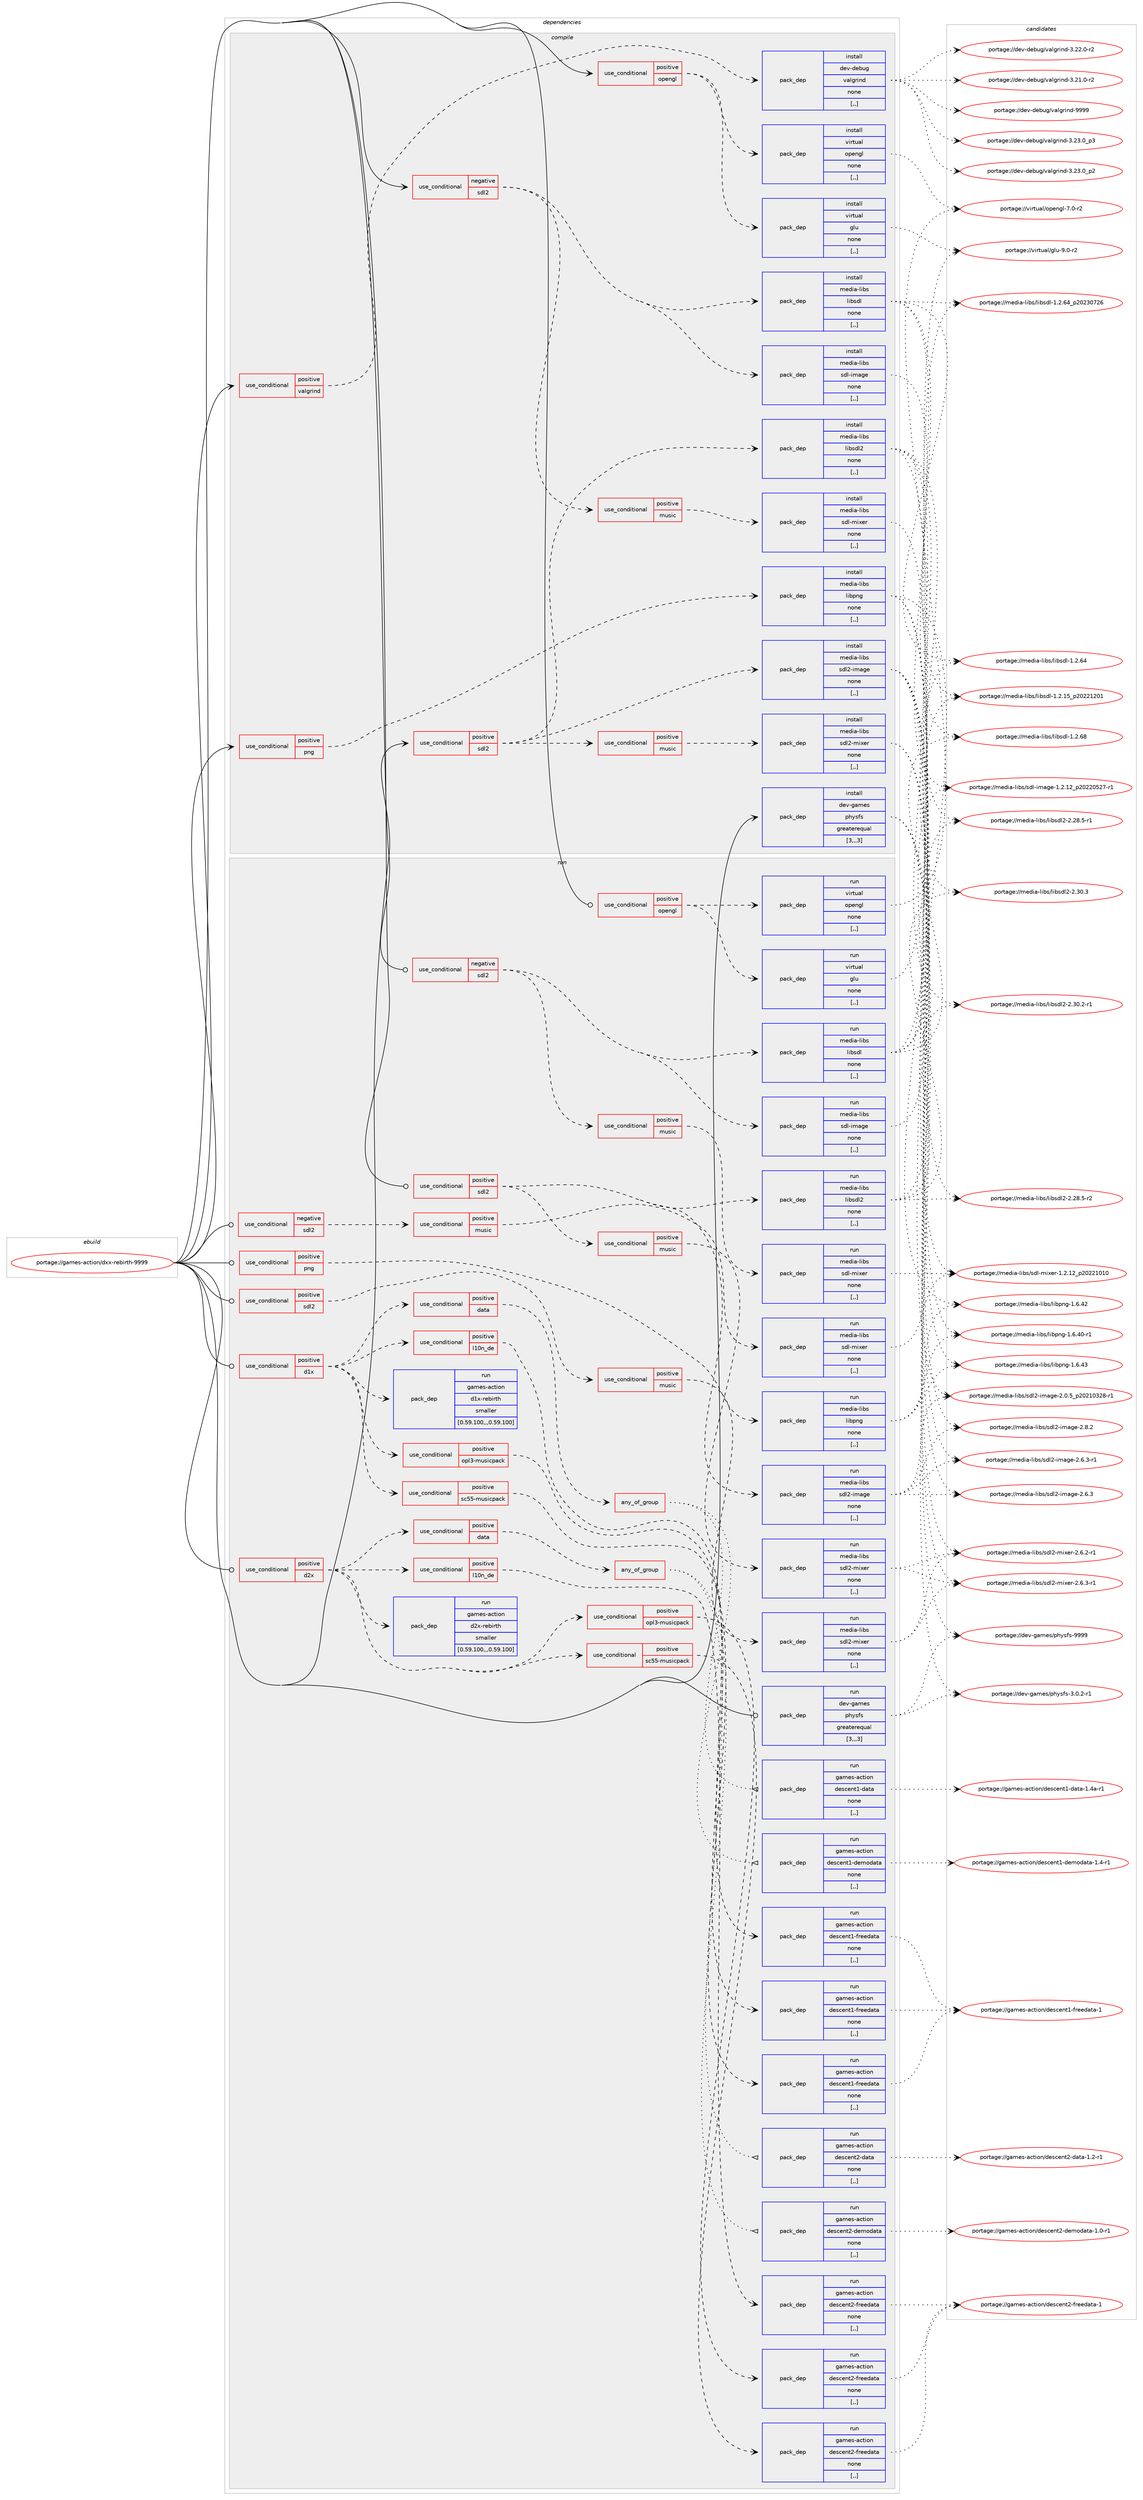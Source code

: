 digraph prolog {

# *************
# Graph options
# *************

newrank=true;
concentrate=true;
compound=true;
graph [rankdir=LR,fontname=Helvetica,fontsize=10,ranksep=1.5];#, ranksep=2.5, nodesep=0.2];
edge  [arrowhead=vee];
node  [fontname=Helvetica,fontsize=10];

# **********
# The ebuild
# **********

subgraph cluster_leftcol {
color=gray;
label=<<i>ebuild</i>>;
id [label="portage://games-action/dxx-rebirth-9999", color=red, width=4, href="../games-action/dxx-rebirth-9999.svg"];
}

# ****************
# The dependencies
# ****************

subgraph cluster_midcol {
color=gray;
label=<<i>dependencies</i>>;
subgraph cluster_compile {
fillcolor="#eeeeee";
style=filled;
label=<<i>compile</i>>;
subgraph cond62731 {
dependency223391 [label=<<TABLE BORDER="0" CELLBORDER="1" CELLSPACING="0" CELLPADDING="4"><TR><TD ROWSPAN="3" CELLPADDING="10">use_conditional</TD></TR><TR><TD>negative</TD></TR><TR><TD>sdl2</TD></TR></TABLE>>, shape=none, color=red];
subgraph pack159187 {
dependency223392 [label=<<TABLE BORDER="0" CELLBORDER="1" CELLSPACING="0" CELLPADDING="4" WIDTH="220"><TR><TD ROWSPAN="6" CELLPADDING="30">pack_dep</TD></TR><TR><TD WIDTH="110">install</TD></TR><TR><TD>media-libs</TD></TR><TR><TD>libsdl</TD></TR><TR><TD>none</TD></TR><TR><TD>[,,]</TD></TR></TABLE>>, shape=none, color=blue];
}
dependency223391:e -> dependency223392:w [weight=20,style="dashed",arrowhead="vee"];
subgraph pack159188 {
dependency223393 [label=<<TABLE BORDER="0" CELLBORDER="1" CELLSPACING="0" CELLPADDING="4" WIDTH="220"><TR><TD ROWSPAN="6" CELLPADDING="30">pack_dep</TD></TR><TR><TD WIDTH="110">install</TD></TR><TR><TD>media-libs</TD></TR><TR><TD>sdl-image</TD></TR><TR><TD>none</TD></TR><TR><TD>[,,]</TD></TR></TABLE>>, shape=none, color=blue];
}
dependency223391:e -> dependency223393:w [weight=20,style="dashed",arrowhead="vee"];
subgraph cond62732 {
dependency223394 [label=<<TABLE BORDER="0" CELLBORDER="1" CELLSPACING="0" CELLPADDING="4"><TR><TD ROWSPAN="3" CELLPADDING="10">use_conditional</TD></TR><TR><TD>positive</TD></TR><TR><TD>music</TD></TR></TABLE>>, shape=none, color=red];
subgraph pack159189 {
dependency223395 [label=<<TABLE BORDER="0" CELLBORDER="1" CELLSPACING="0" CELLPADDING="4" WIDTH="220"><TR><TD ROWSPAN="6" CELLPADDING="30">pack_dep</TD></TR><TR><TD WIDTH="110">install</TD></TR><TR><TD>media-libs</TD></TR><TR><TD>sdl-mixer</TD></TR><TR><TD>none</TD></TR><TR><TD>[,,]</TD></TR></TABLE>>, shape=none, color=blue];
}
dependency223394:e -> dependency223395:w [weight=20,style="dashed",arrowhead="vee"];
}
dependency223391:e -> dependency223394:w [weight=20,style="dashed",arrowhead="vee"];
}
id:e -> dependency223391:w [weight=20,style="solid",arrowhead="vee"];
subgraph cond62733 {
dependency223396 [label=<<TABLE BORDER="0" CELLBORDER="1" CELLSPACING="0" CELLPADDING="4"><TR><TD ROWSPAN="3" CELLPADDING="10">use_conditional</TD></TR><TR><TD>positive</TD></TR><TR><TD>opengl</TD></TR></TABLE>>, shape=none, color=red];
subgraph pack159190 {
dependency223397 [label=<<TABLE BORDER="0" CELLBORDER="1" CELLSPACING="0" CELLPADDING="4" WIDTH="220"><TR><TD ROWSPAN="6" CELLPADDING="30">pack_dep</TD></TR><TR><TD WIDTH="110">install</TD></TR><TR><TD>virtual</TD></TR><TR><TD>opengl</TD></TR><TR><TD>none</TD></TR><TR><TD>[,,]</TD></TR></TABLE>>, shape=none, color=blue];
}
dependency223396:e -> dependency223397:w [weight=20,style="dashed",arrowhead="vee"];
subgraph pack159191 {
dependency223398 [label=<<TABLE BORDER="0" CELLBORDER="1" CELLSPACING="0" CELLPADDING="4" WIDTH="220"><TR><TD ROWSPAN="6" CELLPADDING="30">pack_dep</TD></TR><TR><TD WIDTH="110">install</TD></TR><TR><TD>virtual</TD></TR><TR><TD>glu</TD></TR><TR><TD>none</TD></TR><TR><TD>[,,]</TD></TR></TABLE>>, shape=none, color=blue];
}
dependency223396:e -> dependency223398:w [weight=20,style="dashed",arrowhead="vee"];
}
id:e -> dependency223396:w [weight=20,style="solid",arrowhead="vee"];
subgraph cond62734 {
dependency223399 [label=<<TABLE BORDER="0" CELLBORDER="1" CELLSPACING="0" CELLPADDING="4"><TR><TD ROWSPAN="3" CELLPADDING="10">use_conditional</TD></TR><TR><TD>positive</TD></TR><TR><TD>png</TD></TR></TABLE>>, shape=none, color=red];
subgraph pack159192 {
dependency223400 [label=<<TABLE BORDER="0" CELLBORDER="1" CELLSPACING="0" CELLPADDING="4" WIDTH="220"><TR><TD ROWSPAN="6" CELLPADDING="30">pack_dep</TD></TR><TR><TD WIDTH="110">install</TD></TR><TR><TD>media-libs</TD></TR><TR><TD>libpng</TD></TR><TR><TD>none</TD></TR><TR><TD>[,,]</TD></TR></TABLE>>, shape=none, color=blue];
}
dependency223399:e -> dependency223400:w [weight=20,style="dashed",arrowhead="vee"];
}
id:e -> dependency223399:w [weight=20,style="solid",arrowhead="vee"];
subgraph cond62735 {
dependency223401 [label=<<TABLE BORDER="0" CELLBORDER="1" CELLSPACING="0" CELLPADDING="4"><TR><TD ROWSPAN="3" CELLPADDING="10">use_conditional</TD></TR><TR><TD>positive</TD></TR><TR><TD>sdl2</TD></TR></TABLE>>, shape=none, color=red];
subgraph pack159193 {
dependency223402 [label=<<TABLE BORDER="0" CELLBORDER="1" CELLSPACING="0" CELLPADDING="4" WIDTH="220"><TR><TD ROWSPAN="6" CELLPADDING="30">pack_dep</TD></TR><TR><TD WIDTH="110">install</TD></TR><TR><TD>media-libs</TD></TR><TR><TD>libsdl2</TD></TR><TR><TD>none</TD></TR><TR><TD>[,,]</TD></TR></TABLE>>, shape=none, color=blue];
}
dependency223401:e -> dependency223402:w [weight=20,style="dashed",arrowhead="vee"];
subgraph pack159194 {
dependency223403 [label=<<TABLE BORDER="0" CELLBORDER="1" CELLSPACING="0" CELLPADDING="4" WIDTH="220"><TR><TD ROWSPAN="6" CELLPADDING="30">pack_dep</TD></TR><TR><TD WIDTH="110">install</TD></TR><TR><TD>media-libs</TD></TR><TR><TD>sdl2-image</TD></TR><TR><TD>none</TD></TR><TR><TD>[,,]</TD></TR></TABLE>>, shape=none, color=blue];
}
dependency223401:e -> dependency223403:w [weight=20,style="dashed",arrowhead="vee"];
subgraph cond62736 {
dependency223404 [label=<<TABLE BORDER="0" CELLBORDER="1" CELLSPACING="0" CELLPADDING="4"><TR><TD ROWSPAN="3" CELLPADDING="10">use_conditional</TD></TR><TR><TD>positive</TD></TR><TR><TD>music</TD></TR></TABLE>>, shape=none, color=red];
subgraph pack159195 {
dependency223405 [label=<<TABLE BORDER="0" CELLBORDER="1" CELLSPACING="0" CELLPADDING="4" WIDTH="220"><TR><TD ROWSPAN="6" CELLPADDING="30">pack_dep</TD></TR><TR><TD WIDTH="110">install</TD></TR><TR><TD>media-libs</TD></TR><TR><TD>sdl2-mixer</TD></TR><TR><TD>none</TD></TR><TR><TD>[,,]</TD></TR></TABLE>>, shape=none, color=blue];
}
dependency223404:e -> dependency223405:w [weight=20,style="dashed",arrowhead="vee"];
}
dependency223401:e -> dependency223404:w [weight=20,style="dashed",arrowhead="vee"];
}
id:e -> dependency223401:w [weight=20,style="solid",arrowhead="vee"];
subgraph cond62737 {
dependency223406 [label=<<TABLE BORDER="0" CELLBORDER="1" CELLSPACING="0" CELLPADDING="4"><TR><TD ROWSPAN="3" CELLPADDING="10">use_conditional</TD></TR><TR><TD>positive</TD></TR><TR><TD>valgrind</TD></TR></TABLE>>, shape=none, color=red];
subgraph pack159196 {
dependency223407 [label=<<TABLE BORDER="0" CELLBORDER="1" CELLSPACING="0" CELLPADDING="4" WIDTH="220"><TR><TD ROWSPAN="6" CELLPADDING="30">pack_dep</TD></TR><TR><TD WIDTH="110">install</TD></TR><TR><TD>dev-debug</TD></TR><TR><TD>valgrind</TD></TR><TR><TD>none</TD></TR><TR><TD>[,,]</TD></TR></TABLE>>, shape=none, color=blue];
}
dependency223406:e -> dependency223407:w [weight=20,style="dashed",arrowhead="vee"];
}
id:e -> dependency223406:w [weight=20,style="solid",arrowhead="vee"];
subgraph pack159197 {
dependency223408 [label=<<TABLE BORDER="0" CELLBORDER="1" CELLSPACING="0" CELLPADDING="4" WIDTH="220"><TR><TD ROWSPAN="6" CELLPADDING="30">pack_dep</TD></TR><TR><TD WIDTH="110">install</TD></TR><TR><TD>dev-games</TD></TR><TR><TD>physfs</TD></TR><TR><TD>greaterequal</TD></TR><TR><TD>[3,,,3]</TD></TR></TABLE>>, shape=none, color=blue];
}
id:e -> dependency223408:w [weight=20,style="solid",arrowhead="vee"];
}
subgraph cluster_compileandrun {
fillcolor="#eeeeee";
style=filled;
label=<<i>compile and run</i>>;
}
subgraph cluster_run {
fillcolor="#eeeeee";
style=filled;
label=<<i>run</i>>;
subgraph cond62738 {
dependency223409 [label=<<TABLE BORDER="0" CELLBORDER="1" CELLSPACING="0" CELLPADDING="4"><TR><TD ROWSPAN="3" CELLPADDING="10">use_conditional</TD></TR><TR><TD>negative</TD></TR><TR><TD>sdl2</TD></TR></TABLE>>, shape=none, color=red];
subgraph cond62739 {
dependency223410 [label=<<TABLE BORDER="0" CELLBORDER="1" CELLSPACING="0" CELLPADDING="4"><TR><TD ROWSPAN="3" CELLPADDING="10">use_conditional</TD></TR><TR><TD>positive</TD></TR><TR><TD>music</TD></TR></TABLE>>, shape=none, color=red];
subgraph pack159198 {
dependency223411 [label=<<TABLE BORDER="0" CELLBORDER="1" CELLSPACING="0" CELLPADDING="4" WIDTH="220"><TR><TD ROWSPAN="6" CELLPADDING="30">pack_dep</TD></TR><TR><TD WIDTH="110">run</TD></TR><TR><TD>media-libs</TD></TR><TR><TD>sdl-mixer</TD></TR><TR><TD>none</TD></TR><TR><TD>[,,]</TD></TR></TABLE>>, shape=none, color=blue];
}
dependency223410:e -> dependency223411:w [weight=20,style="dashed",arrowhead="vee"];
}
dependency223409:e -> dependency223410:w [weight=20,style="dashed",arrowhead="vee"];
}
id:e -> dependency223409:w [weight=20,style="solid",arrowhead="odot"];
subgraph cond62740 {
dependency223412 [label=<<TABLE BORDER="0" CELLBORDER="1" CELLSPACING="0" CELLPADDING="4"><TR><TD ROWSPAN="3" CELLPADDING="10">use_conditional</TD></TR><TR><TD>negative</TD></TR><TR><TD>sdl2</TD></TR></TABLE>>, shape=none, color=red];
subgraph pack159199 {
dependency223413 [label=<<TABLE BORDER="0" CELLBORDER="1" CELLSPACING="0" CELLPADDING="4" WIDTH="220"><TR><TD ROWSPAN="6" CELLPADDING="30">pack_dep</TD></TR><TR><TD WIDTH="110">run</TD></TR><TR><TD>media-libs</TD></TR><TR><TD>libsdl</TD></TR><TR><TD>none</TD></TR><TR><TD>[,,]</TD></TR></TABLE>>, shape=none, color=blue];
}
dependency223412:e -> dependency223413:w [weight=20,style="dashed",arrowhead="vee"];
subgraph pack159200 {
dependency223414 [label=<<TABLE BORDER="0" CELLBORDER="1" CELLSPACING="0" CELLPADDING="4" WIDTH="220"><TR><TD ROWSPAN="6" CELLPADDING="30">pack_dep</TD></TR><TR><TD WIDTH="110">run</TD></TR><TR><TD>media-libs</TD></TR><TR><TD>sdl-image</TD></TR><TR><TD>none</TD></TR><TR><TD>[,,]</TD></TR></TABLE>>, shape=none, color=blue];
}
dependency223412:e -> dependency223414:w [weight=20,style="dashed",arrowhead="vee"];
subgraph cond62741 {
dependency223415 [label=<<TABLE BORDER="0" CELLBORDER="1" CELLSPACING="0" CELLPADDING="4"><TR><TD ROWSPAN="3" CELLPADDING="10">use_conditional</TD></TR><TR><TD>positive</TD></TR><TR><TD>music</TD></TR></TABLE>>, shape=none, color=red];
subgraph pack159201 {
dependency223416 [label=<<TABLE BORDER="0" CELLBORDER="1" CELLSPACING="0" CELLPADDING="4" WIDTH="220"><TR><TD ROWSPAN="6" CELLPADDING="30">pack_dep</TD></TR><TR><TD WIDTH="110">run</TD></TR><TR><TD>media-libs</TD></TR><TR><TD>sdl-mixer</TD></TR><TR><TD>none</TD></TR><TR><TD>[,,]</TD></TR></TABLE>>, shape=none, color=blue];
}
dependency223415:e -> dependency223416:w [weight=20,style="dashed",arrowhead="vee"];
}
dependency223412:e -> dependency223415:w [weight=20,style="dashed",arrowhead="vee"];
}
id:e -> dependency223412:w [weight=20,style="solid",arrowhead="odot"];
subgraph cond62742 {
dependency223417 [label=<<TABLE BORDER="0" CELLBORDER="1" CELLSPACING="0" CELLPADDING="4"><TR><TD ROWSPAN="3" CELLPADDING="10">use_conditional</TD></TR><TR><TD>positive</TD></TR><TR><TD>d1x</TD></TR></TABLE>>, shape=none, color=red];
subgraph pack159202 {
dependency223418 [label=<<TABLE BORDER="0" CELLBORDER="1" CELLSPACING="0" CELLPADDING="4" WIDTH="220"><TR><TD ROWSPAN="6" CELLPADDING="30">pack_dep</TD></TR><TR><TD WIDTH="110">run</TD></TR><TR><TD>games-action</TD></TR><TR><TD>d1x-rebirth</TD></TR><TR><TD>smaller</TD></TR><TR><TD>[0.59.100,,,0.59.100]</TD></TR></TABLE>>, shape=none, color=blue];
}
dependency223417:e -> dependency223418:w [weight=20,style="dashed",arrowhead="vee"];
subgraph cond62743 {
dependency223419 [label=<<TABLE BORDER="0" CELLBORDER="1" CELLSPACING="0" CELLPADDING="4"><TR><TD ROWSPAN="3" CELLPADDING="10">use_conditional</TD></TR><TR><TD>positive</TD></TR><TR><TD>data</TD></TR></TABLE>>, shape=none, color=red];
subgraph any1313 {
dependency223420 [label=<<TABLE BORDER="0" CELLBORDER="1" CELLSPACING="0" CELLPADDING="4"><TR><TD CELLPADDING="10">any_of_group</TD></TR></TABLE>>, shape=none, color=red];subgraph pack159203 {
dependency223421 [label=<<TABLE BORDER="0" CELLBORDER="1" CELLSPACING="0" CELLPADDING="4" WIDTH="220"><TR><TD ROWSPAN="6" CELLPADDING="30">pack_dep</TD></TR><TR><TD WIDTH="110">run</TD></TR><TR><TD>games-action</TD></TR><TR><TD>descent1-data</TD></TR><TR><TD>none</TD></TR><TR><TD>[,,]</TD></TR></TABLE>>, shape=none, color=blue];
}
dependency223420:e -> dependency223421:w [weight=20,style="dotted",arrowhead="oinv"];
subgraph pack159204 {
dependency223422 [label=<<TABLE BORDER="0" CELLBORDER="1" CELLSPACING="0" CELLPADDING="4" WIDTH="220"><TR><TD ROWSPAN="6" CELLPADDING="30">pack_dep</TD></TR><TR><TD WIDTH="110">run</TD></TR><TR><TD>games-action</TD></TR><TR><TD>descent1-demodata</TD></TR><TR><TD>none</TD></TR><TR><TD>[,,]</TD></TR></TABLE>>, shape=none, color=blue];
}
dependency223420:e -> dependency223422:w [weight=20,style="dotted",arrowhead="oinv"];
}
dependency223419:e -> dependency223420:w [weight=20,style="dashed",arrowhead="vee"];
}
dependency223417:e -> dependency223419:w [weight=20,style="dashed",arrowhead="vee"];
subgraph cond62744 {
dependency223423 [label=<<TABLE BORDER="0" CELLBORDER="1" CELLSPACING="0" CELLPADDING="4"><TR><TD ROWSPAN="3" CELLPADDING="10">use_conditional</TD></TR><TR><TD>positive</TD></TR><TR><TD>l10n_de</TD></TR></TABLE>>, shape=none, color=red];
subgraph pack159205 {
dependency223424 [label=<<TABLE BORDER="0" CELLBORDER="1" CELLSPACING="0" CELLPADDING="4" WIDTH="220"><TR><TD ROWSPAN="6" CELLPADDING="30">pack_dep</TD></TR><TR><TD WIDTH="110">run</TD></TR><TR><TD>games-action</TD></TR><TR><TD>descent1-freedata</TD></TR><TR><TD>none</TD></TR><TR><TD>[,,]</TD></TR></TABLE>>, shape=none, color=blue];
}
dependency223423:e -> dependency223424:w [weight=20,style="dashed",arrowhead="vee"];
}
dependency223417:e -> dependency223423:w [weight=20,style="dashed",arrowhead="vee"];
subgraph cond62745 {
dependency223425 [label=<<TABLE BORDER="0" CELLBORDER="1" CELLSPACING="0" CELLPADDING="4"><TR><TD ROWSPAN="3" CELLPADDING="10">use_conditional</TD></TR><TR><TD>positive</TD></TR><TR><TD>opl3-musicpack</TD></TR></TABLE>>, shape=none, color=red];
subgraph pack159206 {
dependency223426 [label=<<TABLE BORDER="0" CELLBORDER="1" CELLSPACING="0" CELLPADDING="4" WIDTH="220"><TR><TD ROWSPAN="6" CELLPADDING="30">pack_dep</TD></TR><TR><TD WIDTH="110">run</TD></TR><TR><TD>games-action</TD></TR><TR><TD>descent1-freedata</TD></TR><TR><TD>none</TD></TR><TR><TD>[,,]</TD></TR></TABLE>>, shape=none, color=blue];
}
dependency223425:e -> dependency223426:w [weight=20,style="dashed",arrowhead="vee"];
}
dependency223417:e -> dependency223425:w [weight=20,style="dashed",arrowhead="vee"];
subgraph cond62746 {
dependency223427 [label=<<TABLE BORDER="0" CELLBORDER="1" CELLSPACING="0" CELLPADDING="4"><TR><TD ROWSPAN="3" CELLPADDING="10">use_conditional</TD></TR><TR><TD>positive</TD></TR><TR><TD>sc55-musicpack</TD></TR></TABLE>>, shape=none, color=red];
subgraph pack159207 {
dependency223428 [label=<<TABLE BORDER="0" CELLBORDER="1" CELLSPACING="0" CELLPADDING="4" WIDTH="220"><TR><TD ROWSPAN="6" CELLPADDING="30">pack_dep</TD></TR><TR><TD WIDTH="110">run</TD></TR><TR><TD>games-action</TD></TR><TR><TD>descent1-freedata</TD></TR><TR><TD>none</TD></TR><TR><TD>[,,]</TD></TR></TABLE>>, shape=none, color=blue];
}
dependency223427:e -> dependency223428:w [weight=20,style="dashed",arrowhead="vee"];
}
dependency223417:e -> dependency223427:w [weight=20,style="dashed",arrowhead="vee"];
}
id:e -> dependency223417:w [weight=20,style="solid",arrowhead="odot"];
subgraph cond62747 {
dependency223429 [label=<<TABLE BORDER="0" CELLBORDER="1" CELLSPACING="0" CELLPADDING="4"><TR><TD ROWSPAN="3" CELLPADDING="10">use_conditional</TD></TR><TR><TD>positive</TD></TR><TR><TD>d2x</TD></TR></TABLE>>, shape=none, color=red];
subgraph pack159208 {
dependency223430 [label=<<TABLE BORDER="0" CELLBORDER="1" CELLSPACING="0" CELLPADDING="4" WIDTH="220"><TR><TD ROWSPAN="6" CELLPADDING="30">pack_dep</TD></TR><TR><TD WIDTH="110">run</TD></TR><TR><TD>games-action</TD></TR><TR><TD>d2x-rebirth</TD></TR><TR><TD>smaller</TD></TR><TR><TD>[0.59.100,,,0.59.100]</TD></TR></TABLE>>, shape=none, color=blue];
}
dependency223429:e -> dependency223430:w [weight=20,style="dashed",arrowhead="vee"];
subgraph cond62748 {
dependency223431 [label=<<TABLE BORDER="0" CELLBORDER="1" CELLSPACING="0" CELLPADDING="4"><TR><TD ROWSPAN="3" CELLPADDING="10">use_conditional</TD></TR><TR><TD>positive</TD></TR><TR><TD>data</TD></TR></TABLE>>, shape=none, color=red];
subgraph any1314 {
dependency223432 [label=<<TABLE BORDER="0" CELLBORDER="1" CELLSPACING="0" CELLPADDING="4"><TR><TD CELLPADDING="10">any_of_group</TD></TR></TABLE>>, shape=none, color=red];subgraph pack159209 {
dependency223433 [label=<<TABLE BORDER="0" CELLBORDER="1" CELLSPACING="0" CELLPADDING="4" WIDTH="220"><TR><TD ROWSPAN="6" CELLPADDING="30">pack_dep</TD></TR><TR><TD WIDTH="110">run</TD></TR><TR><TD>games-action</TD></TR><TR><TD>descent2-data</TD></TR><TR><TD>none</TD></TR><TR><TD>[,,]</TD></TR></TABLE>>, shape=none, color=blue];
}
dependency223432:e -> dependency223433:w [weight=20,style="dotted",arrowhead="oinv"];
subgraph pack159210 {
dependency223434 [label=<<TABLE BORDER="0" CELLBORDER="1" CELLSPACING="0" CELLPADDING="4" WIDTH="220"><TR><TD ROWSPAN="6" CELLPADDING="30">pack_dep</TD></TR><TR><TD WIDTH="110">run</TD></TR><TR><TD>games-action</TD></TR><TR><TD>descent2-demodata</TD></TR><TR><TD>none</TD></TR><TR><TD>[,,]</TD></TR></TABLE>>, shape=none, color=blue];
}
dependency223432:e -> dependency223434:w [weight=20,style="dotted",arrowhead="oinv"];
}
dependency223431:e -> dependency223432:w [weight=20,style="dashed",arrowhead="vee"];
}
dependency223429:e -> dependency223431:w [weight=20,style="dashed",arrowhead="vee"];
subgraph cond62749 {
dependency223435 [label=<<TABLE BORDER="0" CELLBORDER="1" CELLSPACING="0" CELLPADDING="4"><TR><TD ROWSPAN="3" CELLPADDING="10">use_conditional</TD></TR><TR><TD>positive</TD></TR><TR><TD>l10n_de</TD></TR></TABLE>>, shape=none, color=red];
subgraph pack159211 {
dependency223436 [label=<<TABLE BORDER="0" CELLBORDER="1" CELLSPACING="0" CELLPADDING="4" WIDTH="220"><TR><TD ROWSPAN="6" CELLPADDING="30">pack_dep</TD></TR><TR><TD WIDTH="110">run</TD></TR><TR><TD>games-action</TD></TR><TR><TD>descent2-freedata</TD></TR><TR><TD>none</TD></TR><TR><TD>[,,]</TD></TR></TABLE>>, shape=none, color=blue];
}
dependency223435:e -> dependency223436:w [weight=20,style="dashed",arrowhead="vee"];
}
dependency223429:e -> dependency223435:w [weight=20,style="dashed",arrowhead="vee"];
subgraph cond62750 {
dependency223437 [label=<<TABLE BORDER="0" CELLBORDER="1" CELLSPACING="0" CELLPADDING="4"><TR><TD ROWSPAN="3" CELLPADDING="10">use_conditional</TD></TR><TR><TD>positive</TD></TR><TR><TD>opl3-musicpack</TD></TR></TABLE>>, shape=none, color=red];
subgraph pack159212 {
dependency223438 [label=<<TABLE BORDER="0" CELLBORDER="1" CELLSPACING="0" CELLPADDING="4" WIDTH="220"><TR><TD ROWSPAN="6" CELLPADDING="30">pack_dep</TD></TR><TR><TD WIDTH="110">run</TD></TR><TR><TD>games-action</TD></TR><TR><TD>descent2-freedata</TD></TR><TR><TD>none</TD></TR><TR><TD>[,,]</TD></TR></TABLE>>, shape=none, color=blue];
}
dependency223437:e -> dependency223438:w [weight=20,style="dashed",arrowhead="vee"];
}
dependency223429:e -> dependency223437:w [weight=20,style="dashed",arrowhead="vee"];
subgraph cond62751 {
dependency223439 [label=<<TABLE BORDER="0" CELLBORDER="1" CELLSPACING="0" CELLPADDING="4"><TR><TD ROWSPAN="3" CELLPADDING="10">use_conditional</TD></TR><TR><TD>positive</TD></TR><TR><TD>sc55-musicpack</TD></TR></TABLE>>, shape=none, color=red];
subgraph pack159213 {
dependency223440 [label=<<TABLE BORDER="0" CELLBORDER="1" CELLSPACING="0" CELLPADDING="4" WIDTH="220"><TR><TD ROWSPAN="6" CELLPADDING="30">pack_dep</TD></TR><TR><TD WIDTH="110">run</TD></TR><TR><TD>games-action</TD></TR><TR><TD>descent2-freedata</TD></TR><TR><TD>none</TD></TR><TR><TD>[,,]</TD></TR></TABLE>>, shape=none, color=blue];
}
dependency223439:e -> dependency223440:w [weight=20,style="dashed",arrowhead="vee"];
}
dependency223429:e -> dependency223439:w [weight=20,style="dashed",arrowhead="vee"];
}
id:e -> dependency223429:w [weight=20,style="solid",arrowhead="odot"];
subgraph cond62752 {
dependency223441 [label=<<TABLE BORDER="0" CELLBORDER="1" CELLSPACING="0" CELLPADDING="4"><TR><TD ROWSPAN="3" CELLPADDING="10">use_conditional</TD></TR><TR><TD>positive</TD></TR><TR><TD>opengl</TD></TR></TABLE>>, shape=none, color=red];
subgraph pack159214 {
dependency223442 [label=<<TABLE BORDER="0" CELLBORDER="1" CELLSPACING="0" CELLPADDING="4" WIDTH="220"><TR><TD ROWSPAN="6" CELLPADDING="30">pack_dep</TD></TR><TR><TD WIDTH="110">run</TD></TR><TR><TD>virtual</TD></TR><TR><TD>opengl</TD></TR><TR><TD>none</TD></TR><TR><TD>[,,]</TD></TR></TABLE>>, shape=none, color=blue];
}
dependency223441:e -> dependency223442:w [weight=20,style="dashed",arrowhead="vee"];
subgraph pack159215 {
dependency223443 [label=<<TABLE BORDER="0" CELLBORDER="1" CELLSPACING="0" CELLPADDING="4" WIDTH="220"><TR><TD ROWSPAN="6" CELLPADDING="30">pack_dep</TD></TR><TR><TD WIDTH="110">run</TD></TR><TR><TD>virtual</TD></TR><TR><TD>glu</TD></TR><TR><TD>none</TD></TR><TR><TD>[,,]</TD></TR></TABLE>>, shape=none, color=blue];
}
dependency223441:e -> dependency223443:w [weight=20,style="dashed",arrowhead="vee"];
}
id:e -> dependency223441:w [weight=20,style="solid",arrowhead="odot"];
subgraph cond62753 {
dependency223444 [label=<<TABLE BORDER="0" CELLBORDER="1" CELLSPACING="0" CELLPADDING="4"><TR><TD ROWSPAN="3" CELLPADDING="10">use_conditional</TD></TR><TR><TD>positive</TD></TR><TR><TD>png</TD></TR></TABLE>>, shape=none, color=red];
subgraph pack159216 {
dependency223445 [label=<<TABLE BORDER="0" CELLBORDER="1" CELLSPACING="0" CELLPADDING="4" WIDTH="220"><TR><TD ROWSPAN="6" CELLPADDING="30">pack_dep</TD></TR><TR><TD WIDTH="110">run</TD></TR><TR><TD>media-libs</TD></TR><TR><TD>libpng</TD></TR><TR><TD>none</TD></TR><TR><TD>[,,]</TD></TR></TABLE>>, shape=none, color=blue];
}
dependency223444:e -> dependency223445:w [weight=20,style="dashed",arrowhead="vee"];
}
id:e -> dependency223444:w [weight=20,style="solid",arrowhead="odot"];
subgraph cond62754 {
dependency223446 [label=<<TABLE BORDER="0" CELLBORDER="1" CELLSPACING="0" CELLPADDING="4"><TR><TD ROWSPAN="3" CELLPADDING="10">use_conditional</TD></TR><TR><TD>positive</TD></TR><TR><TD>sdl2</TD></TR></TABLE>>, shape=none, color=red];
subgraph cond62755 {
dependency223447 [label=<<TABLE BORDER="0" CELLBORDER="1" CELLSPACING="0" CELLPADDING="4"><TR><TD ROWSPAN="3" CELLPADDING="10">use_conditional</TD></TR><TR><TD>positive</TD></TR><TR><TD>music</TD></TR></TABLE>>, shape=none, color=red];
subgraph pack159217 {
dependency223448 [label=<<TABLE BORDER="0" CELLBORDER="1" CELLSPACING="0" CELLPADDING="4" WIDTH="220"><TR><TD ROWSPAN="6" CELLPADDING="30">pack_dep</TD></TR><TR><TD WIDTH="110">run</TD></TR><TR><TD>media-libs</TD></TR><TR><TD>sdl2-mixer</TD></TR><TR><TD>none</TD></TR><TR><TD>[,,]</TD></TR></TABLE>>, shape=none, color=blue];
}
dependency223447:e -> dependency223448:w [weight=20,style="dashed",arrowhead="vee"];
}
dependency223446:e -> dependency223447:w [weight=20,style="dashed",arrowhead="vee"];
}
id:e -> dependency223446:w [weight=20,style="solid",arrowhead="odot"];
subgraph cond62756 {
dependency223449 [label=<<TABLE BORDER="0" CELLBORDER="1" CELLSPACING="0" CELLPADDING="4"><TR><TD ROWSPAN="3" CELLPADDING="10">use_conditional</TD></TR><TR><TD>positive</TD></TR><TR><TD>sdl2</TD></TR></TABLE>>, shape=none, color=red];
subgraph pack159218 {
dependency223450 [label=<<TABLE BORDER="0" CELLBORDER="1" CELLSPACING="0" CELLPADDING="4" WIDTH="220"><TR><TD ROWSPAN="6" CELLPADDING="30">pack_dep</TD></TR><TR><TD WIDTH="110">run</TD></TR><TR><TD>media-libs</TD></TR><TR><TD>libsdl2</TD></TR><TR><TD>none</TD></TR><TR><TD>[,,]</TD></TR></TABLE>>, shape=none, color=blue];
}
dependency223449:e -> dependency223450:w [weight=20,style="dashed",arrowhead="vee"];
subgraph pack159219 {
dependency223451 [label=<<TABLE BORDER="0" CELLBORDER="1" CELLSPACING="0" CELLPADDING="4" WIDTH="220"><TR><TD ROWSPAN="6" CELLPADDING="30">pack_dep</TD></TR><TR><TD WIDTH="110">run</TD></TR><TR><TD>media-libs</TD></TR><TR><TD>sdl2-image</TD></TR><TR><TD>none</TD></TR><TR><TD>[,,]</TD></TR></TABLE>>, shape=none, color=blue];
}
dependency223449:e -> dependency223451:w [weight=20,style="dashed",arrowhead="vee"];
subgraph cond62757 {
dependency223452 [label=<<TABLE BORDER="0" CELLBORDER="1" CELLSPACING="0" CELLPADDING="4"><TR><TD ROWSPAN="3" CELLPADDING="10">use_conditional</TD></TR><TR><TD>positive</TD></TR><TR><TD>music</TD></TR></TABLE>>, shape=none, color=red];
subgraph pack159220 {
dependency223453 [label=<<TABLE BORDER="0" CELLBORDER="1" CELLSPACING="0" CELLPADDING="4" WIDTH="220"><TR><TD ROWSPAN="6" CELLPADDING="30">pack_dep</TD></TR><TR><TD WIDTH="110">run</TD></TR><TR><TD>media-libs</TD></TR><TR><TD>sdl2-mixer</TD></TR><TR><TD>none</TD></TR><TR><TD>[,,]</TD></TR></TABLE>>, shape=none, color=blue];
}
dependency223452:e -> dependency223453:w [weight=20,style="dashed",arrowhead="vee"];
}
dependency223449:e -> dependency223452:w [weight=20,style="dashed",arrowhead="vee"];
}
id:e -> dependency223449:w [weight=20,style="solid",arrowhead="odot"];
subgraph pack159221 {
dependency223454 [label=<<TABLE BORDER="0" CELLBORDER="1" CELLSPACING="0" CELLPADDING="4" WIDTH="220"><TR><TD ROWSPAN="6" CELLPADDING="30">pack_dep</TD></TR><TR><TD WIDTH="110">run</TD></TR><TR><TD>dev-games</TD></TR><TR><TD>physfs</TD></TR><TR><TD>greaterequal</TD></TR><TR><TD>[3,,,3]</TD></TR></TABLE>>, shape=none, color=blue];
}
id:e -> dependency223454:w [weight=20,style="solid",arrowhead="odot"];
}
}

# **************
# The candidates
# **************

subgraph cluster_choices {
rank=same;
color=gray;
label=<<i>candidates</i>>;

subgraph choice159187 {
color=black;
nodesep=1;
choice109101100105974510810598115471081059811510010845494650465456 [label="portage://media-libs/libsdl-1.2.68", color=red, width=4,href="../media-libs/libsdl-1.2.68.svg"];
choice109101100105974510810598115471081059811510010845494650465452951125048505148555054 [label="portage://media-libs/libsdl-1.2.64_p20230726", color=red, width=4,href="../media-libs/libsdl-1.2.64_p20230726.svg"];
choice109101100105974510810598115471081059811510010845494650465452 [label="portage://media-libs/libsdl-1.2.64", color=red, width=4,href="../media-libs/libsdl-1.2.64.svg"];
choice109101100105974510810598115471081059811510010845494650464953951125048505049504849 [label="portage://media-libs/libsdl-1.2.15_p20221201", color=red, width=4,href="../media-libs/libsdl-1.2.15_p20221201.svg"];
dependency223392:e -> choice109101100105974510810598115471081059811510010845494650465456:w [style=dotted,weight="100"];
dependency223392:e -> choice109101100105974510810598115471081059811510010845494650465452951125048505148555054:w [style=dotted,weight="100"];
dependency223392:e -> choice109101100105974510810598115471081059811510010845494650465452:w [style=dotted,weight="100"];
dependency223392:e -> choice109101100105974510810598115471081059811510010845494650464953951125048505049504849:w [style=dotted,weight="100"];
}
subgraph choice159188 {
color=black;
nodesep=1;
choice109101100105974510810598115471151001084510510997103101454946504649509511250485050485350554511449 [label="portage://media-libs/sdl-image-1.2.12_p20220527-r1", color=red, width=4,href="../media-libs/sdl-image-1.2.12_p20220527-r1.svg"];
dependency223393:e -> choice109101100105974510810598115471151001084510510997103101454946504649509511250485050485350554511449:w [style=dotted,weight="100"];
}
subgraph choice159189 {
color=black;
nodesep=1;
choice109101100105974510810598115471151001084510910512010111445494650464950951125048505049484948 [label="portage://media-libs/sdl-mixer-1.2.12_p20221010", color=red, width=4,href="../media-libs/sdl-mixer-1.2.12_p20221010.svg"];
dependency223395:e -> choice109101100105974510810598115471151001084510910512010111445494650464950951125048505049484948:w [style=dotted,weight="100"];
}
subgraph choice159190 {
color=black;
nodesep=1;
choice1181051141161179710847111112101110103108455546484511450 [label="portage://virtual/opengl-7.0-r2", color=red, width=4,href="../virtual/opengl-7.0-r2.svg"];
dependency223397:e -> choice1181051141161179710847111112101110103108455546484511450:w [style=dotted,weight="100"];
}
subgraph choice159191 {
color=black;
nodesep=1;
choice1181051141161179710847103108117455746484511450 [label="portage://virtual/glu-9.0-r2", color=red, width=4,href="../virtual/glu-9.0-r2.svg"];
dependency223398:e -> choice1181051141161179710847103108117455746484511450:w [style=dotted,weight="100"];
}
subgraph choice159192 {
color=black;
nodesep=1;
choice109101100105974510810598115471081059811211010345494654465251 [label="portage://media-libs/libpng-1.6.43", color=red, width=4,href="../media-libs/libpng-1.6.43.svg"];
choice109101100105974510810598115471081059811211010345494654465250 [label="portage://media-libs/libpng-1.6.42", color=red, width=4,href="../media-libs/libpng-1.6.42.svg"];
choice1091011001059745108105981154710810598112110103454946544652484511449 [label="portage://media-libs/libpng-1.6.40-r1", color=red, width=4,href="../media-libs/libpng-1.6.40-r1.svg"];
dependency223400:e -> choice109101100105974510810598115471081059811211010345494654465251:w [style=dotted,weight="100"];
dependency223400:e -> choice109101100105974510810598115471081059811211010345494654465250:w [style=dotted,weight="100"];
dependency223400:e -> choice1091011001059745108105981154710810598112110103454946544652484511449:w [style=dotted,weight="100"];
}
subgraph choice159193 {
color=black;
nodesep=1;
choice10910110010597451081059811547108105981151001085045504651484651 [label="portage://media-libs/libsdl2-2.30.3", color=red, width=4,href="../media-libs/libsdl2-2.30.3.svg"];
choice109101100105974510810598115471081059811510010850455046514846504511449 [label="portage://media-libs/libsdl2-2.30.2-r1", color=red, width=4,href="../media-libs/libsdl2-2.30.2-r1.svg"];
choice109101100105974510810598115471081059811510010850455046505646534511450 [label="portage://media-libs/libsdl2-2.28.5-r2", color=red, width=4,href="../media-libs/libsdl2-2.28.5-r2.svg"];
choice109101100105974510810598115471081059811510010850455046505646534511449 [label="portage://media-libs/libsdl2-2.28.5-r1", color=red, width=4,href="../media-libs/libsdl2-2.28.5-r1.svg"];
dependency223402:e -> choice10910110010597451081059811547108105981151001085045504651484651:w [style=dotted,weight="100"];
dependency223402:e -> choice109101100105974510810598115471081059811510010850455046514846504511449:w [style=dotted,weight="100"];
dependency223402:e -> choice109101100105974510810598115471081059811510010850455046505646534511450:w [style=dotted,weight="100"];
dependency223402:e -> choice109101100105974510810598115471081059811510010850455046505646534511449:w [style=dotted,weight="100"];
}
subgraph choice159194 {
color=black;
nodesep=1;
choice10910110010597451081059811547115100108504510510997103101455046564650 [label="portage://media-libs/sdl2-image-2.8.2", color=red, width=4,href="../media-libs/sdl2-image-2.8.2.svg"];
choice109101100105974510810598115471151001085045105109971031014550465446514511449 [label="portage://media-libs/sdl2-image-2.6.3-r1", color=red, width=4,href="../media-libs/sdl2-image-2.6.3-r1.svg"];
choice10910110010597451081059811547115100108504510510997103101455046544651 [label="portage://media-libs/sdl2-image-2.6.3", color=red, width=4,href="../media-libs/sdl2-image-2.6.3.svg"];
choice109101100105974510810598115471151001085045105109971031014550464846539511250485049485150564511449 [label="portage://media-libs/sdl2-image-2.0.5_p20210328-r1", color=red, width=4,href="../media-libs/sdl2-image-2.0.5_p20210328-r1.svg"];
dependency223403:e -> choice10910110010597451081059811547115100108504510510997103101455046564650:w [style=dotted,weight="100"];
dependency223403:e -> choice109101100105974510810598115471151001085045105109971031014550465446514511449:w [style=dotted,weight="100"];
dependency223403:e -> choice10910110010597451081059811547115100108504510510997103101455046544651:w [style=dotted,weight="100"];
dependency223403:e -> choice109101100105974510810598115471151001085045105109971031014550464846539511250485049485150564511449:w [style=dotted,weight="100"];
}
subgraph choice159195 {
color=black;
nodesep=1;
choice1091011001059745108105981154711510010850451091051201011144550465446514511449 [label="portage://media-libs/sdl2-mixer-2.6.3-r1", color=red, width=4,href="../media-libs/sdl2-mixer-2.6.3-r1.svg"];
choice1091011001059745108105981154711510010850451091051201011144550465446504511449 [label="portage://media-libs/sdl2-mixer-2.6.2-r1", color=red, width=4,href="../media-libs/sdl2-mixer-2.6.2-r1.svg"];
dependency223405:e -> choice1091011001059745108105981154711510010850451091051201011144550465446514511449:w [style=dotted,weight="100"];
dependency223405:e -> choice1091011001059745108105981154711510010850451091051201011144550465446504511449:w [style=dotted,weight="100"];
}
subgraph choice159196 {
color=black;
nodesep=1;
choice100101118451001019811710347118971081031141051101004557575757 [label="portage://dev-debug/valgrind-9999", color=red, width=4,href="../dev-debug/valgrind-9999.svg"];
choice10010111845100101981171034711897108103114105110100455146505146489511251 [label="portage://dev-debug/valgrind-3.23.0_p3", color=red, width=4,href="../dev-debug/valgrind-3.23.0_p3.svg"];
choice10010111845100101981171034711897108103114105110100455146505146489511250 [label="portage://dev-debug/valgrind-3.23.0_p2", color=red, width=4,href="../dev-debug/valgrind-3.23.0_p2.svg"];
choice10010111845100101981171034711897108103114105110100455146505046484511450 [label="portage://dev-debug/valgrind-3.22.0-r2", color=red, width=4,href="../dev-debug/valgrind-3.22.0-r2.svg"];
choice10010111845100101981171034711897108103114105110100455146504946484511450 [label="portage://dev-debug/valgrind-3.21.0-r2", color=red, width=4,href="../dev-debug/valgrind-3.21.0-r2.svg"];
dependency223407:e -> choice100101118451001019811710347118971081031141051101004557575757:w [style=dotted,weight="100"];
dependency223407:e -> choice10010111845100101981171034711897108103114105110100455146505146489511251:w [style=dotted,weight="100"];
dependency223407:e -> choice10010111845100101981171034711897108103114105110100455146505146489511250:w [style=dotted,weight="100"];
dependency223407:e -> choice10010111845100101981171034711897108103114105110100455146505046484511450:w [style=dotted,weight="100"];
dependency223407:e -> choice10010111845100101981171034711897108103114105110100455146504946484511450:w [style=dotted,weight="100"];
}
subgraph choice159197 {
color=black;
nodesep=1;
choice1001011184510397109101115471121041211151021154557575757 [label="portage://dev-games/physfs-9999", color=red, width=4,href="../dev-games/physfs-9999.svg"];
choice1001011184510397109101115471121041211151021154551464846504511449 [label="portage://dev-games/physfs-3.0.2-r1", color=red, width=4,href="../dev-games/physfs-3.0.2-r1.svg"];
dependency223408:e -> choice1001011184510397109101115471121041211151021154557575757:w [style=dotted,weight="100"];
dependency223408:e -> choice1001011184510397109101115471121041211151021154551464846504511449:w [style=dotted,weight="100"];
}
subgraph choice159198 {
color=black;
nodesep=1;
choice109101100105974510810598115471151001084510910512010111445494650464950951125048505049484948 [label="portage://media-libs/sdl-mixer-1.2.12_p20221010", color=red, width=4,href="../media-libs/sdl-mixer-1.2.12_p20221010.svg"];
dependency223411:e -> choice109101100105974510810598115471151001084510910512010111445494650464950951125048505049484948:w [style=dotted,weight="100"];
}
subgraph choice159199 {
color=black;
nodesep=1;
choice109101100105974510810598115471081059811510010845494650465456 [label="portage://media-libs/libsdl-1.2.68", color=red, width=4,href="../media-libs/libsdl-1.2.68.svg"];
choice109101100105974510810598115471081059811510010845494650465452951125048505148555054 [label="portage://media-libs/libsdl-1.2.64_p20230726", color=red, width=4,href="../media-libs/libsdl-1.2.64_p20230726.svg"];
choice109101100105974510810598115471081059811510010845494650465452 [label="portage://media-libs/libsdl-1.2.64", color=red, width=4,href="../media-libs/libsdl-1.2.64.svg"];
choice109101100105974510810598115471081059811510010845494650464953951125048505049504849 [label="portage://media-libs/libsdl-1.2.15_p20221201", color=red, width=4,href="../media-libs/libsdl-1.2.15_p20221201.svg"];
dependency223413:e -> choice109101100105974510810598115471081059811510010845494650465456:w [style=dotted,weight="100"];
dependency223413:e -> choice109101100105974510810598115471081059811510010845494650465452951125048505148555054:w [style=dotted,weight="100"];
dependency223413:e -> choice109101100105974510810598115471081059811510010845494650465452:w [style=dotted,weight="100"];
dependency223413:e -> choice109101100105974510810598115471081059811510010845494650464953951125048505049504849:w [style=dotted,weight="100"];
}
subgraph choice159200 {
color=black;
nodesep=1;
choice109101100105974510810598115471151001084510510997103101454946504649509511250485050485350554511449 [label="portage://media-libs/sdl-image-1.2.12_p20220527-r1", color=red, width=4,href="../media-libs/sdl-image-1.2.12_p20220527-r1.svg"];
dependency223414:e -> choice109101100105974510810598115471151001084510510997103101454946504649509511250485050485350554511449:w [style=dotted,weight="100"];
}
subgraph choice159201 {
color=black;
nodesep=1;
choice109101100105974510810598115471151001084510910512010111445494650464950951125048505049484948 [label="portage://media-libs/sdl-mixer-1.2.12_p20221010", color=red, width=4,href="../media-libs/sdl-mixer-1.2.12_p20221010.svg"];
dependency223416:e -> choice109101100105974510810598115471151001084510910512010111445494650464950951125048505049484948:w [style=dotted,weight="100"];
}
subgraph choice159202 {
color=black;
nodesep=1;
}
subgraph choice159203 {
color=black;
nodesep=1;
choice1039710910111545979911610511111047100101115991011101164945100971169745494652974511449 [label="portage://games-action/descent1-data-1.4a-r1", color=red, width=4,href="../games-action/descent1-data-1.4a-r1.svg"];
dependency223421:e -> choice1039710910111545979911610511111047100101115991011101164945100971169745494652974511449:w [style=dotted,weight="100"];
}
subgraph choice159204 {
color=black;
nodesep=1;
choice10397109101115459799116105111110471001011159910111011649451001011091111009711697454946524511449 [label="portage://games-action/descent1-demodata-1.4-r1", color=red, width=4,href="../games-action/descent1-demodata-1.4-r1.svg"];
dependency223422:e -> choice10397109101115459799116105111110471001011159910111011649451001011091111009711697454946524511449:w [style=dotted,weight="100"];
}
subgraph choice159205 {
color=black;
nodesep=1;
choice103971091011154597991161051111104710010111599101110116494510211410110110097116974549 [label="portage://games-action/descent1-freedata-1", color=red, width=4,href="../games-action/descent1-freedata-1.svg"];
dependency223424:e -> choice103971091011154597991161051111104710010111599101110116494510211410110110097116974549:w [style=dotted,weight="100"];
}
subgraph choice159206 {
color=black;
nodesep=1;
choice103971091011154597991161051111104710010111599101110116494510211410110110097116974549 [label="portage://games-action/descent1-freedata-1", color=red, width=4,href="../games-action/descent1-freedata-1.svg"];
dependency223426:e -> choice103971091011154597991161051111104710010111599101110116494510211410110110097116974549:w [style=dotted,weight="100"];
}
subgraph choice159207 {
color=black;
nodesep=1;
choice103971091011154597991161051111104710010111599101110116494510211410110110097116974549 [label="portage://games-action/descent1-freedata-1", color=red, width=4,href="../games-action/descent1-freedata-1.svg"];
dependency223428:e -> choice103971091011154597991161051111104710010111599101110116494510211410110110097116974549:w [style=dotted,weight="100"];
}
subgraph choice159208 {
color=black;
nodesep=1;
}
subgraph choice159209 {
color=black;
nodesep=1;
choice10397109101115459799116105111110471001011159910111011650451009711697454946504511449 [label="portage://games-action/descent2-data-1.2-r1", color=red, width=4,href="../games-action/descent2-data-1.2-r1.svg"];
dependency223433:e -> choice10397109101115459799116105111110471001011159910111011650451009711697454946504511449:w [style=dotted,weight="100"];
}
subgraph choice159210 {
color=black;
nodesep=1;
choice10397109101115459799116105111110471001011159910111011650451001011091111009711697454946484511449 [label="portage://games-action/descent2-demodata-1.0-r1", color=red, width=4,href="../games-action/descent2-demodata-1.0-r1.svg"];
dependency223434:e -> choice10397109101115459799116105111110471001011159910111011650451001011091111009711697454946484511449:w [style=dotted,weight="100"];
}
subgraph choice159211 {
color=black;
nodesep=1;
choice103971091011154597991161051111104710010111599101110116504510211410110110097116974549 [label="portage://games-action/descent2-freedata-1", color=red, width=4,href="../games-action/descent2-freedata-1.svg"];
dependency223436:e -> choice103971091011154597991161051111104710010111599101110116504510211410110110097116974549:w [style=dotted,weight="100"];
}
subgraph choice159212 {
color=black;
nodesep=1;
choice103971091011154597991161051111104710010111599101110116504510211410110110097116974549 [label="portage://games-action/descent2-freedata-1", color=red, width=4,href="../games-action/descent2-freedata-1.svg"];
dependency223438:e -> choice103971091011154597991161051111104710010111599101110116504510211410110110097116974549:w [style=dotted,weight="100"];
}
subgraph choice159213 {
color=black;
nodesep=1;
choice103971091011154597991161051111104710010111599101110116504510211410110110097116974549 [label="portage://games-action/descent2-freedata-1", color=red, width=4,href="../games-action/descent2-freedata-1.svg"];
dependency223440:e -> choice103971091011154597991161051111104710010111599101110116504510211410110110097116974549:w [style=dotted,weight="100"];
}
subgraph choice159214 {
color=black;
nodesep=1;
choice1181051141161179710847111112101110103108455546484511450 [label="portage://virtual/opengl-7.0-r2", color=red, width=4,href="../virtual/opengl-7.0-r2.svg"];
dependency223442:e -> choice1181051141161179710847111112101110103108455546484511450:w [style=dotted,weight="100"];
}
subgraph choice159215 {
color=black;
nodesep=1;
choice1181051141161179710847103108117455746484511450 [label="portage://virtual/glu-9.0-r2", color=red, width=4,href="../virtual/glu-9.0-r2.svg"];
dependency223443:e -> choice1181051141161179710847103108117455746484511450:w [style=dotted,weight="100"];
}
subgraph choice159216 {
color=black;
nodesep=1;
choice109101100105974510810598115471081059811211010345494654465251 [label="portage://media-libs/libpng-1.6.43", color=red, width=4,href="../media-libs/libpng-1.6.43.svg"];
choice109101100105974510810598115471081059811211010345494654465250 [label="portage://media-libs/libpng-1.6.42", color=red, width=4,href="../media-libs/libpng-1.6.42.svg"];
choice1091011001059745108105981154710810598112110103454946544652484511449 [label="portage://media-libs/libpng-1.6.40-r1", color=red, width=4,href="../media-libs/libpng-1.6.40-r1.svg"];
dependency223445:e -> choice109101100105974510810598115471081059811211010345494654465251:w [style=dotted,weight="100"];
dependency223445:e -> choice109101100105974510810598115471081059811211010345494654465250:w [style=dotted,weight="100"];
dependency223445:e -> choice1091011001059745108105981154710810598112110103454946544652484511449:w [style=dotted,weight="100"];
}
subgraph choice159217 {
color=black;
nodesep=1;
choice1091011001059745108105981154711510010850451091051201011144550465446514511449 [label="portage://media-libs/sdl2-mixer-2.6.3-r1", color=red, width=4,href="../media-libs/sdl2-mixer-2.6.3-r1.svg"];
choice1091011001059745108105981154711510010850451091051201011144550465446504511449 [label="portage://media-libs/sdl2-mixer-2.6.2-r1", color=red, width=4,href="../media-libs/sdl2-mixer-2.6.2-r1.svg"];
dependency223448:e -> choice1091011001059745108105981154711510010850451091051201011144550465446514511449:w [style=dotted,weight="100"];
dependency223448:e -> choice1091011001059745108105981154711510010850451091051201011144550465446504511449:w [style=dotted,weight="100"];
}
subgraph choice159218 {
color=black;
nodesep=1;
choice10910110010597451081059811547108105981151001085045504651484651 [label="portage://media-libs/libsdl2-2.30.3", color=red, width=4,href="../media-libs/libsdl2-2.30.3.svg"];
choice109101100105974510810598115471081059811510010850455046514846504511449 [label="portage://media-libs/libsdl2-2.30.2-r1", color=red, width=4,href="../media-libs/libsdl2-2.30.2-r1.svg"];
choice109101100105974510810598115471081059811510010850455046505646534511450 [label="portage://media-libs/libsdl2-2.28.5-r2", color=red, width=4,href="../media-libs/libsdl2-2.28.5-r2.svg"];
choice109101100105974510810598115471081059811510010850455046505646534511449 [label="portage://media-libs/libsdl2-2.28.5-r1", color=red, width=4,href="../media-libs/libsdl2-2.28.5-r1.svg"];
dependency223450:e -> choice10910110010597451081059811547108105981151001085045504651484651:w [style=dotted,weight="100"];
dependency223450:e -> choice109101100105974510810598115471081059811510010850455046514846504511449:w [style=dotted,weight="100"];
dependency223450:e -> choice109101100105974510810598115471081059811510010850455046505646534511450:w [style=dotted,weight="100"];
dependency223450:e -> choice109101100105974510810598115471081059811510010850455046505646534511449:w [style=dotted,weight="100"];
}
subgraph choice159219 {
color=black;
nodesep=1;
choice10910110010597451081059811547115100108504510510997103101455046564650 [label="portage://media-libs/sdl2-image-2.8.2", color=red, width=4,href="../media-libs/sdl2-image-2.8.2.svg"];
choice109101100105974510810598115471151001085045105109971031014550465446514511449 [label="portage://media-libs/sdl2-image-2.6.3-r1", color=red, width=4,href="../media-libs/sdl2-image-2.6.3-r1.svg"];
choice10910110010597451081059811547115100108504510510997103101455046544651 [label="portage://media-libs/sdl2-image-2.6.3", color=red, width=4,href="../media-libs/sdl2-image-2.6.3.svg"];
choice109101100105974510810598115471151001085045105109971031014550464846539511250485049485150564511449 [label="portage://media-libs/sdl2-image-2.0.5_p20210328-r1", color=red, width=4,href="../media-libs/sdl2-image-2.0.5_p20210328-r1.svg"];
dependency223451:e -> choice10910110010597451081059811547115100108504510510997103101455046564650:w [style=dotted,weight="100"];
dependency223451:e -> choice109101100105974510810598115471151001085045105109971031014550465446514511449:w [style=dotted,weight="100"];
dependency223451:e -> choice10910110010597451081059811547115100108504510510997103101455046544651:w [style=dotted,weight="100"];
dependency223451:e -> choice109101100105974510810598115471151001085045105109971031014550464846539511250485049485150564511449:w [style=dotted,weight="100"];
}
subgraph choice159220 {
color=black;
nodesep=1;
choice1091011001059745108105981154711510010850451091051201011144550465446514511449 [label="portage://media-libs/sdl2-mixer-2.6.3-r1", color=red, width=4,href="../media-libs/sdl2-mixer-2.6.3-r1.svg"];
choice1091011001059745108105981154711510010850451091051201011144550465446504511449 [label="portage://media-libs/sdl2-mixer-2.6.2-r1", color=red, width=4,href="../media-libs/sdl2-mixer-2.6.2-r1.svg"];
dependency223453:e -> choice1091011001059745108105981154711510010850451091051201011144550465446514511449:w [style=dotted,weight="100"];
dependency223453:e -> choice1091011001059745108105981154711510010850451091051201011144550465446504511449:w [style=dotted,weight="100"];
}
subgraph choice159221 {
color=black;
nodesep=1;
choice1001011184510397109101115471121041211151021154557575757 [label="portage://dev-games/physfs-9999", color=red, width=4,href="../dev-games/physfs-9999.svg"];
choice1001011184510397109101115471121041211151021154551464846504511449 [label="portage://dev-games/physfs-3.0.2-r1", color=red, width=4,href="../dev-games/physfs-3.0.2-r1.svg"];
dependency223454:e -> choice1001011184510397109101115471121041211151021154557575757:w [style=dotted,weight="100"];
dependency223454:e -> choice1001011184510397109101115471121041211151021154551464846504511449:w [style=dotted,weight="100"];
}
}

}
